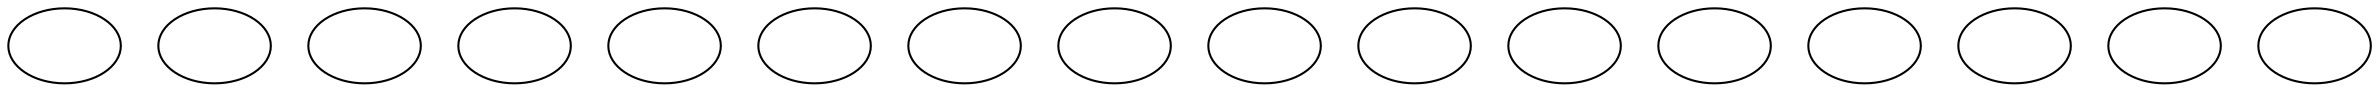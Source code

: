 digraph D {
    elem_flows [ label=<
    >];
    skeleton [ label=<
    >];
    webapp_skeleton [ label=<
    >];
    bentso [ label=<
    >];
    wiki [ label=<
    >];
    ontologies [ label=<
    >];
    exiobase [ label=<
    >];
    transparency [ label=<
    >];
    tech_standards [ label=<
    >];
    software [ label=<
    >];
    started [ label=<
    >];
    simapro [ label=<
    >];
    simapro_csv [ label=<
    >];
    correspondence_software [ label=<
    >];
    correspondence_data [ label=<
    >];
    browser [ label=<
    >];
}
